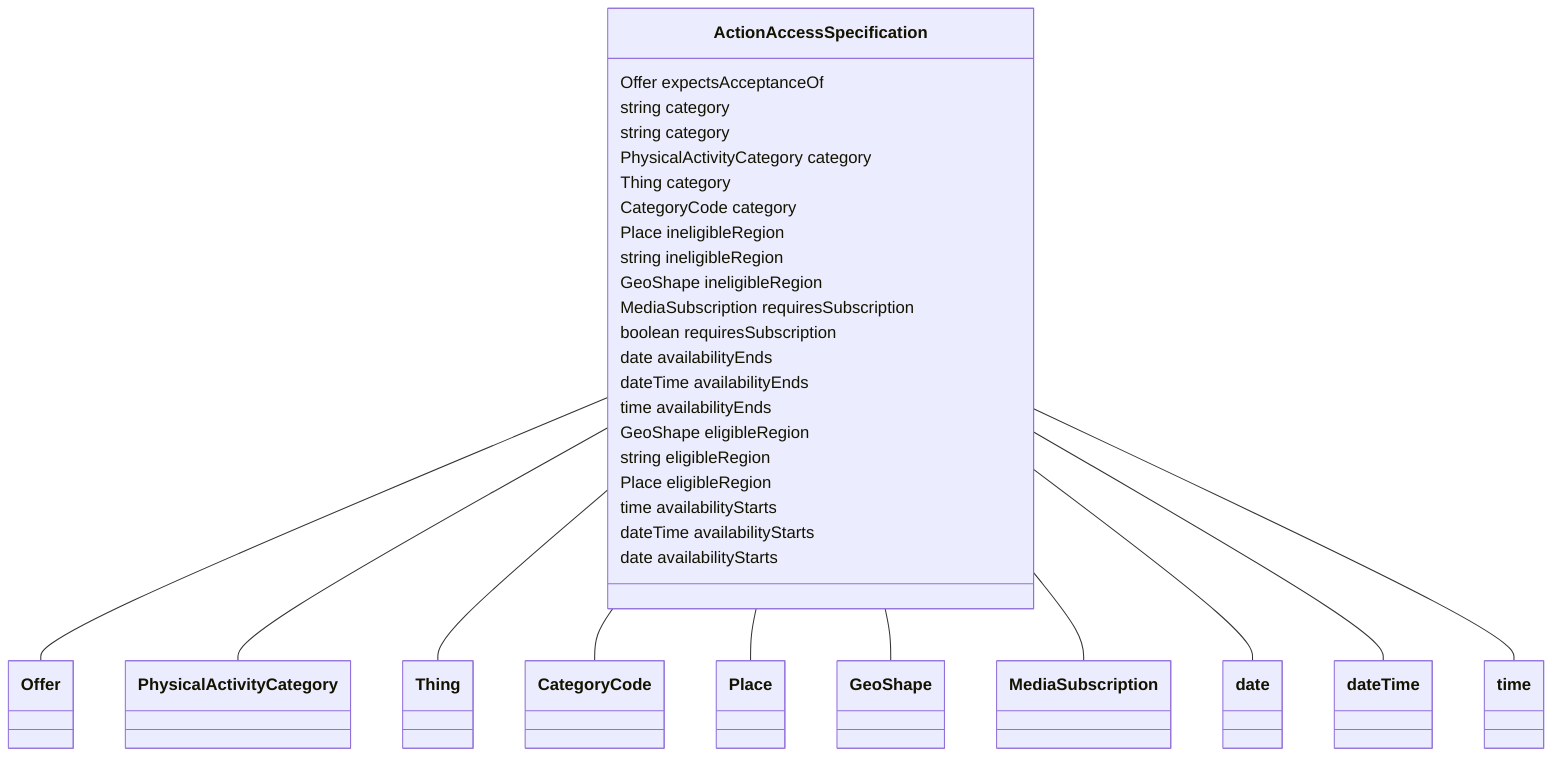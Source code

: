 classDiagram
  ActionAccessSpecification -- Offer
  ActionAccessSpecification -- PhysicalActivityCategory
  ActionAccessSpecification -- Thing
  ActionAccessSpecification -- CategoryCode
  ActionAccessSpecification -- Place
  ActionAccessSpecification -- GeoShape
  ActionAccessSpecification -- MediaSubscription
  ActionAccessSpecification -- date
  ActionAccessSpecification -- dateTime
  ActionAccessSpecification -- time


class ActionAccessSpecification {

  Offer expectsAcceptanceOf
  string category
  string category
  PhysicalActivityCategory category
  Thing category
  CategoryCode category
  Place ineligibleRegion
  string ineligibleRegion
  GeoShape ineligibleRegion
  MediaSubscription requiresSubscription
  boolean requiresSubscription
  date availabilityEnds
  dateTime availabilityEnds
  time availabilityEnds
  GeoShape eligibleRegion
  string eligibleRegion
  Place eligibleRegion
  time availabilityStarts
  dateTime availabilityStarts
  date availabilityStarts

 }
